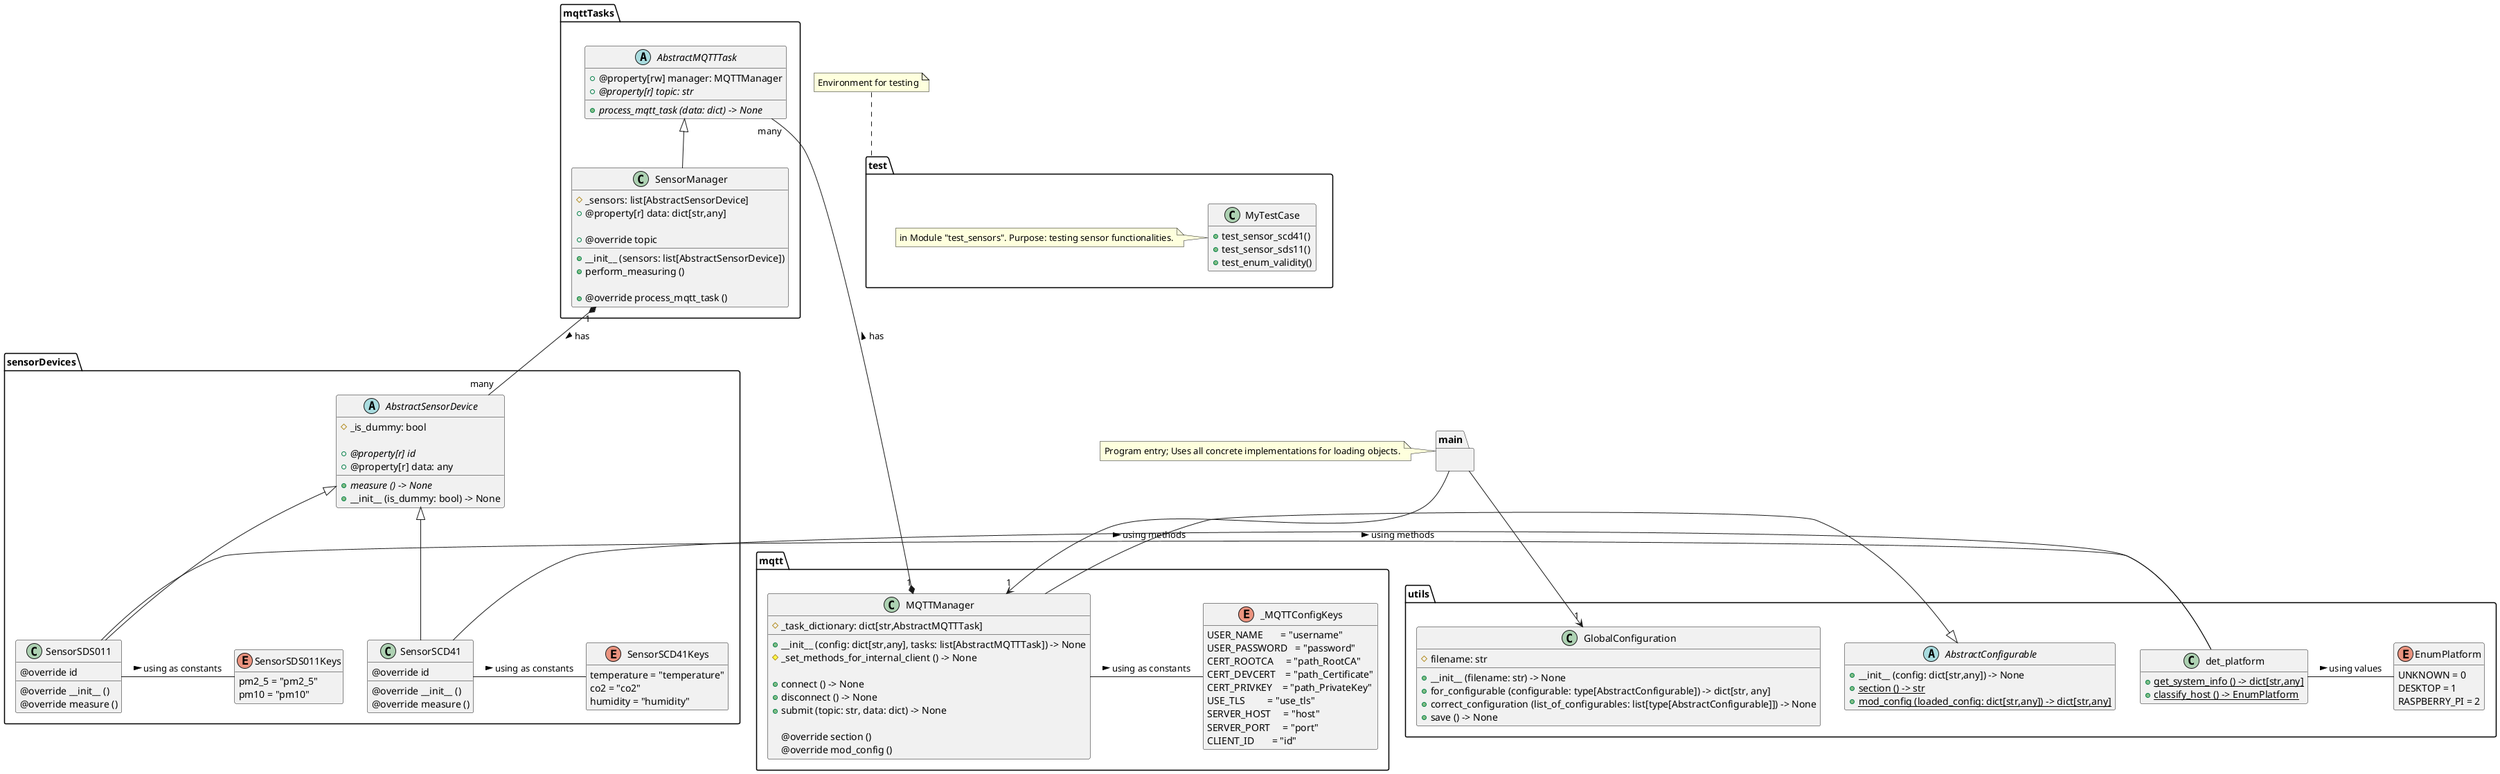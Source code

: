 @startuml
'https://plantuml.com/class-diagram

hide empty methods
hide empty fields

package utils {
    abstract class AbstractConfigurable {
        + __init__ (config: dict[str,any]) -> None
        + {static} section () -> str
        + {static} mod_config (loaded_config: dict[str,any]) -> dict[str,any]
    }

    class GlobalConfiguration {
        # filename: str

        + __init__ (filename: str) -> None
        + for_configurable (configurable: type[AbstractConfigurable]) -> dict[str, any]
        + correct_configuration (list_of_configurables: list[type[AbstractConfigurable]]) -> None
        + save () -> None
    }

    enum EnumPlatform {
        UNKNOWN = 0
        DESKTOP = 1
        RASPBERRY_PI = 2
    }

    class det_platform {
        + {static} get_system_info () -> dict[str,any]
        + {static} classify_host () -> EnumPlatform
    }

    det_platform - EnumPlatform: using values >
}

package sensorDevices {
    abstract class AbstractSensorDevice {
        # _is_dummy: bool

        + @property[r] {abstract} id
        + @property[r] data: any

        + {abstract} measure () -> None
        + __init__ (is_dummy: bool) -> None
    }

    class SensorSDS011 {
        @override id

        @override __init__ ()
        @override measure ()
    }
    AbstractSensorDevice <|-- SensorSDS011
    SensorSDS011 - utils.det_platform: using methods >

    enum SensorSDS011Keys {
        pm2_5 = "pm2_5"
        pm10 = "pm10"
    }
    SensorSDS011 - SensorSDS011Keys: using as constants >

    class SensorSCD41 {
        @override id

        @override __init__ ()
        @override measure ()
    }
    AbstractSensorDevice <|-- SensorSCD41
    SensorSCD41 - utils.det_platform: using methods >

    enum SensorSCD41Keys {
        temperature = "temperature"
        co2 = "co2"
        humidity = "humidity"
    }
    SensorSCD41 - SensorSCD41Keys: using as constants >
}

package mqttTasks {
    abstract class AbstractMQTTTask {
        + @property[rw] manager: MQTTManager
        + @property[r] {abstract} topic: str

        + {abstract} process_mqtt_task (data: dict) -> None
    }

    class SensorManager {
        # _sensors: list[AbstractSensorDevice]
        + @property[r] data: dict[str,any]

        + @override topic

        + __init__ (sensors: list[AbstractSensorDevice])
        + perform_measuring ()

        + @override process_mqtt_task ()
    }
    AbstractMQTTTask <|-- SensorManager
}
mqttTasks.SensorManager "1" *-- "many" sensorDevices.AbstractSensorDevice : has >

package mqtt {
    class MQTTManager {
        # _task_dictionary: dict[str,AbstractMQTTTask]

        + __init__ (config: dict[str,any], tasks: list[AbstractMQTTTask]) -> None
        # _set_methods_for_internal_client () -> None

        + connect () -> None
        + disconnect () -> None
        + submit (topic: str, data: dict) -> None

        @override section ()
        @override mod_config ()
    }
    utils.AbstractConfigurable <|-- MQTTManager

    enum _MQTTConfigKeys {
        USER_NAME       = "username"
        USER_PASSWORD   = "password"
        CERT_ROOTCA     = "path_RootCA"
        CERT_DEVCERT    = "path_Certificate"
        CERT_PRIVKEY    = "path_PrivateKey"
        USE_TLS         = "use_tls"
        SERVER_HOST     = "host"
        SERVER_PORT     = "port"
        CLIENT_ID       = "id"
    }
    MQTTManager - _MQTTConfigKeys: using as constants >
}
mqtt.MQTTManager "1" *-- "many" mqttTasks.AbstractMQTTTask : has >

package main {

}
note left of main: Program entry; Uses all concrete implementations for loading objects.
main --> "1" utils.GlobalConfiguration
main --> "1" mqtt.MQTTManager

package test {
    class MyTestCase {
        + test_sensor_scd41()
        + test_sensor_sds11()
        + test_enum_validity()
    }
    note left of MyTestCase: in Module "test_sensors". Purpose: testing sensor functionalities.
}
note top of test: Environment for testing

@enduml